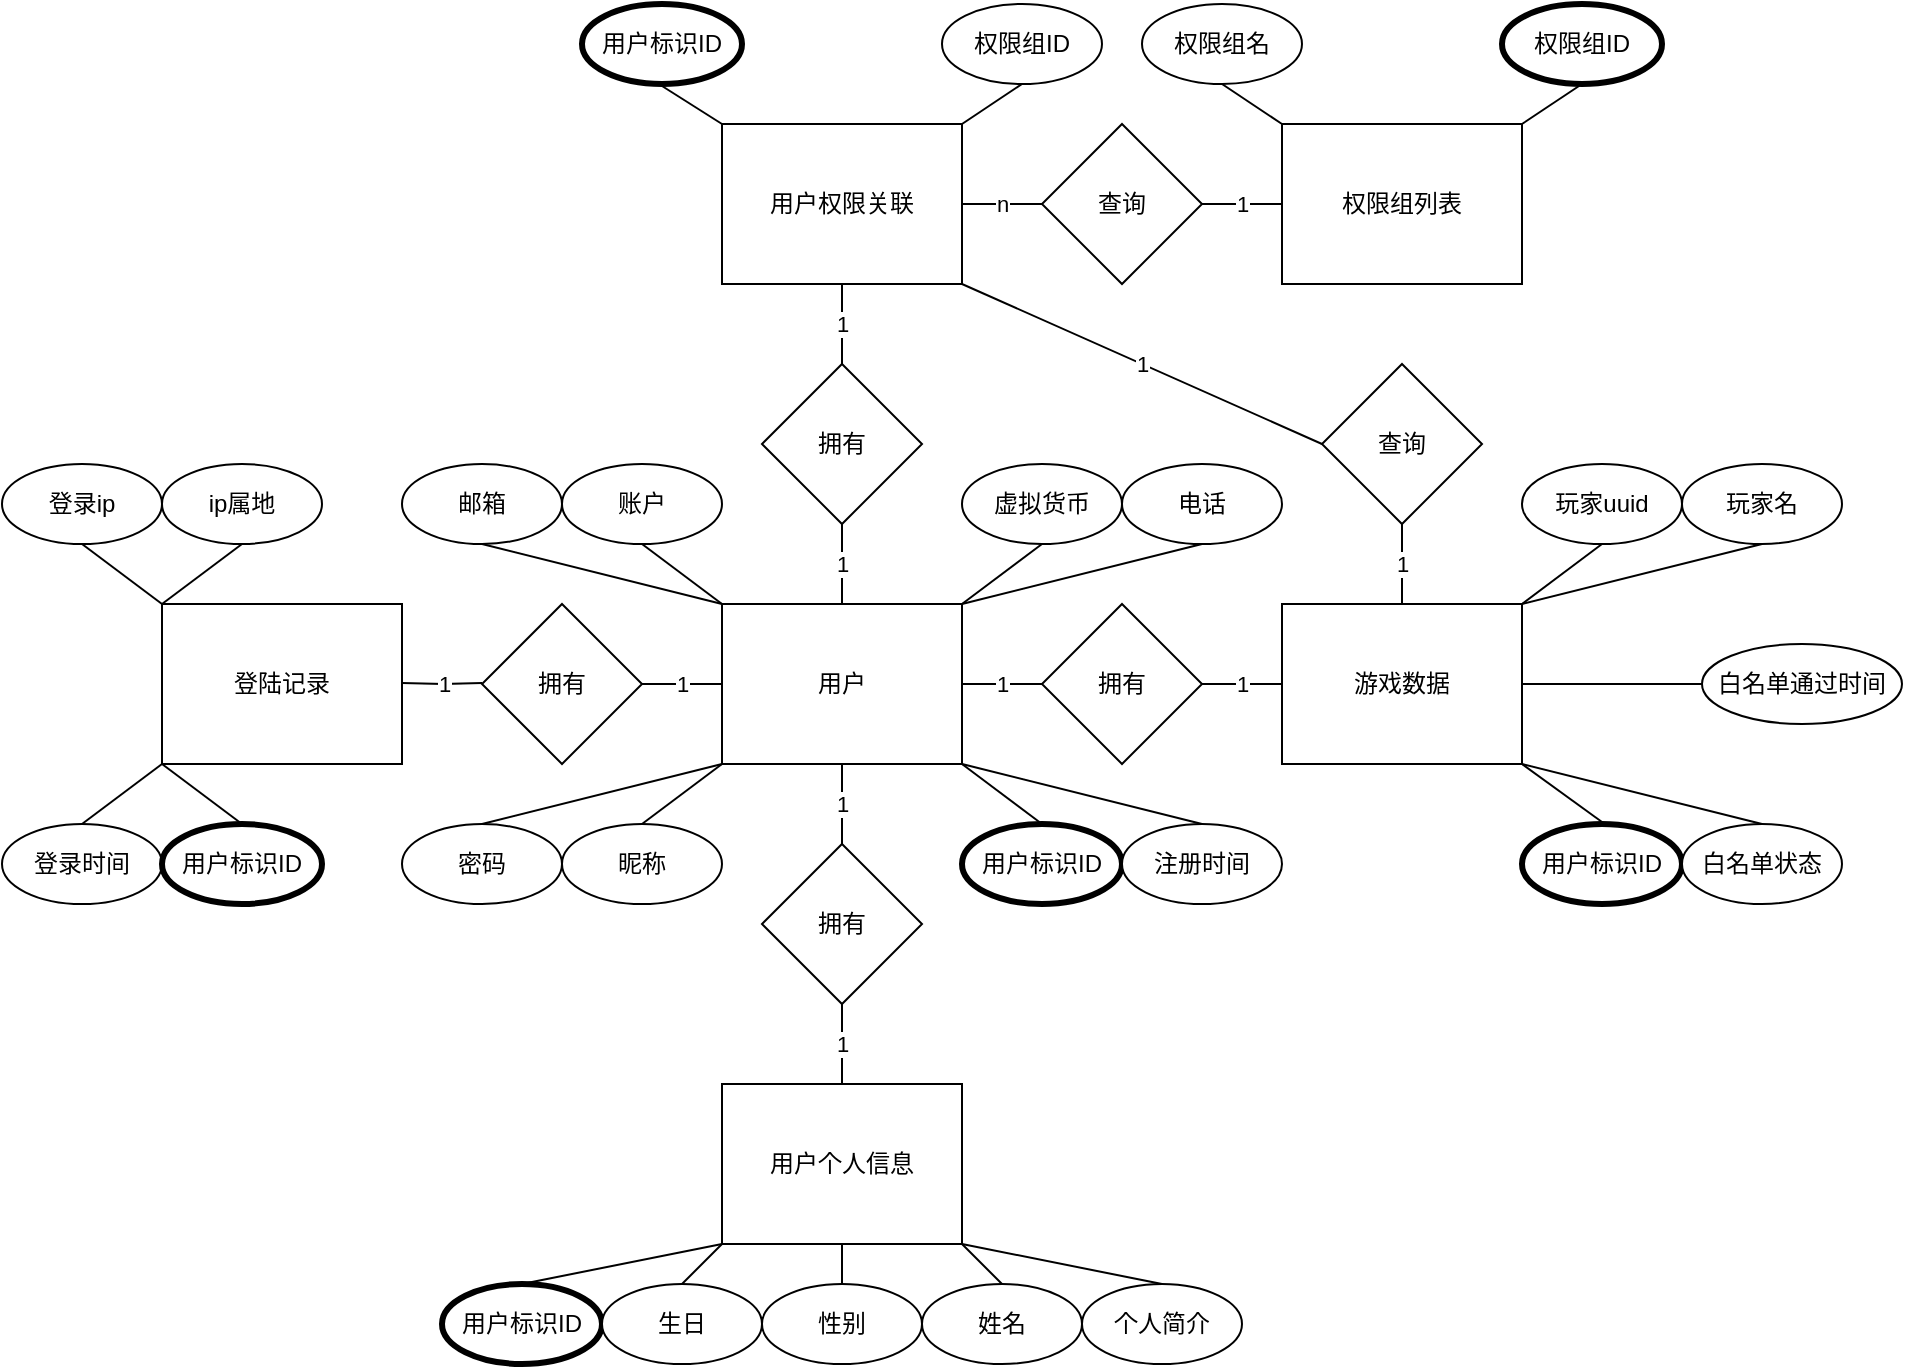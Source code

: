 <mxfile version="24.9.3">
  <diagram id="R2lEEEUBdFMjLlhIrx00" name="Page-1">
    <mxGraphModel dx="1426" dy="793" grid="1" gridSize="10" guides="1" tooltips="1" connect="1" arrows="1" fold="1" page="1" pageScale="1" pageWidth="850" pageHeight="1100" math="0" shadow="0" extFonts="Permanent Marker^https://fonts.googleapis.com/css?family=Permanent+Marker">
      <root>
        <mxCell id="0" />
        <mxCell id="1" parent="0" />
        <mxCell id="uZGWIrorEkLZwzw5laJO-33" value="1" style="edgeStyle=orthogonalEdgeStyle;rounded=0;orthogonalLoop=1;jettySize=auto;html=1;endArrow=none;endFill=0;" parent="1" source="uZGWIrorEkLZwzw5laJO-1" target="uZGWIrorEkLZwzw5laJO-32" edge="1">
          <mxGeometry relative="1" as="geometry" />
        </mxCell>
        <mxCell id="uZGWIrorEkLZwzw5laJO-46" style="rounded=0;orthogonalLoop=1;jettySize=auto;html=1;exitX=0;exitY=1;exitDx=0;exitDy=0;entryX=0.5;entryY=0;entryDx=0;entryDy=0;endArrow=none;endFill=0;" parent="1" source="uZGWIrorEkLZwzw5laJO-1" target="uZGWIrorEkLZwzw5laJO-45" edge="1">
          <mxGeometry relative="1" as="geometry" />
        </mxCell>
        <mxCell id="uZGWIrorEkLZwzw5laJO-1" value="用户" style="rounded=0;whiteSpace=wrap;html=1;" parent="1" vertex="1">
          <mxGeometry x="360" y="360" width="120" height="80" as="geometry" />
        </mxCell>
        <mxCell id="uZGWIrorEkLZwzw5laJO-4" value="拥有" style="rhombus;whiteSpace=wrap;html=1;" parent="1" vertex="1">
          <mxGeometry x="380" y="240" width="80" height="80" as="geometry" />
        </mxCell>
        <mxCell id="uZGWIrorEkLZwzw5laJO-10" value="1" style="rounded=0;orthogonalLoop=1;jettySize=auto;html=1;exitX=0.5;exitY=1;exitDx=0;exitDy=0;entryX=0.5;entryY=0;entryDx=0;entryDy=0;endArrow=none;endFill=0;" parent="1" source="uZGWIrorEkLZwzw5laJO-6" target="uZGWIrorEkLZwzw5laJO-4" edge="1">
          <mxGeometry relative="1" as="geometry" />
        </mxCell>
        <mxCell id="uZGWIrorEkLZwzw5laJO-13" value="n" style="rounded=0;orthogonalLoop=1;jettySize=auto;html=1;exitX=1;exitY=0.5;exitDx=0;exitDy=0;entryX=0;entryY=0.5;entryDx=0;entryDy=0;endArrow=none;endFill=0;" parent="1" source="uZGWIrorEkLZwzw5laJO-6" target="uZGWIrorEkLZwzw5laJO-11" edge="1">
          <mxGeometry relative="1" as="geometry" />
        </mxCell>
        <mxCell id="uZGWIrorEkLZwzw5laJO-6" value="用户权限关联" style="rounded=0;whiteSpace=wrap;html=1;" parent="1" vertex="1">
          <mxGeometry x="360" y="120" width="120" height="80" as="geometry" />
        </mxCell>
        <mxCell id="uZGWIrorEkLZwzw5laJO-9" value="1" style="endArrow=none;html=1;rounded=0;entryX=0.5;entryY=1;entryDx=0;entryDy=0;endFill=0;" parent="1" target="uZGWIrorEkLZwzw5laJO-4" edge="1">
          <mxGeometry width="50" height="50" relative="1" as="geometry">
            <mxPoint x="420" y="360" as="sourcePoint" />
            <mxPoint x="450" y="380" as="targetPoint" />
            <Array as="points" />
            <mxPoint as="offset" />
          </mxGeometry>
        </mxCell>
        <mxCell id="uZGWIrorEkLZwzw5laJO-14" value="1" style="rounded=0;orthogonalLoop=1;jettySize=auto;html=1;exitX=1;exitY=0.5;exitDx=0;exitDy=0;entryX=0;entryY=0.5;entryDx=0;entryDy=0;endArrow=none;endFill=0;" parent="1" source="uZGWIrorEkLZwzw5laJO-11" target="uZGWIrorEkLZwzw5laJO-12" edge="1">
          <mxGeometry relative="1" as="geometry" />
        </mxCell>
        <mxCell id="uZGWIrorEkLZwzw5laJO-11" value="查询" style="rhombus;whiteSpace=wrap;html=1;" parent="1" vertex="1">
          <mxGeometry x="520" y="120" width="80" height="80" as="geometry" />
        </mxCell>
        <mxCell id="uZGWIrorEkLZwzw5laJO-18" value="1" style="rounded=0;orthogonalLoop=1;jettySize=auto;html=1;exitX=1;exitY=1;exitDx=0;exitDy=0;endArrow=none;endFill=0;entryX=0;entryY=0.5;entryDx=0;entryDy=0;" parent="1" source="uZGWIrorEkLZwzw5laJO-6" target="uZGWIrorEkLZwzw5laJO-15" edge="1">
          <mxGeometry relative="1" as="geometry" />
        </mxCell>
        <mxCell id="uZGWIrorEkLZwzw5laJO-12" value="权限组列表" style="rounded=0;whiteSpace=wrap;html=1;" parent="1" vertex="1">
          <mxGeometry x="640" y="120" width="120" height="80" as="geometry" />
        </mxCell>
        <mxCell id="uZGWIrorEkLZwzw5laJO-19" value="1" style="rounded=0;orthogonalLoop=1;jettySize=auto;html=1;exitX=0.5;exitY=1;exitDx=0;exitDy=0;entryX=0.5;entryY=0;entryDx=0;entryDy=0;endArrow=none;endFill=0;" parent="1" source="uZGWIrorEkLZwzw5laJO-15" target="uZGWIrorEkLZwzw5laJO-16" edge="1">
          <mxGeometry relative="1" as="geometry" />
        </mxCell>
        <mxCell id="uZGWIrorEkLZwzw5laJO-15" value="查询" style="rhombus;whiteSpace=wrap;html=1;" parent="1" vertex="1">
          <mxGeometry x="660" y="240" width="80" height="80" as="geometry" />
        </mxCell>
        <mxCell id="uZGWIrorEkLZwzw5laJO-16" value="游戏数据" style="rounded=0;whiteSpace=wrap;html=1;" parent="1" vertex="1">
          <mxGeometry x="640" y="360" width="120" height="80" as="geometry" />
        </mxCell>
        <mxCell id="uZGWIrorEkLZwzw5laJO-20" value="1" style="rounded=0;orthogonalLoop=1;jettySize=auto;html=1;exitX=1;exitY=0.5;exitDx=0;exitDy=0;entryX=0;entryY=0.5;entryDx=0;entryDy=0;endArrow=none;endFill=0;" parent="1" source="uZGWIrorEkLZwzw5laJO-17" target="uZGWIrorEkLZwzw5laJO-16" edge="1">
          <mxGeometry relative="1" as="geometry" />
        </mxCell>
        <mxCell id="uZGWIrorEkLZwzw5laJO-21" value="1" style="rounded=0;orthogonalLoop=1;jettySize=auto;html=1;exitX=0;exitY=0.5;exitDx=0;exitDy=0;entryX=1;entryY=0.5;entryDx=0;entryDy=0;endArrow=none;endFill=0;" parent="1" source="uZGWIrorEkLZwzw5laJO-17" target="uZGWIrorEkLZwzw5laJO-1" edge="1">
          <mxGeometry relative="1" as="geometry" />
        </mxCell>
        <mxCell id="uZGWIrorEkLZwzw5laJO-17" value="拥有" style="rhombus;whiteSpace=wrap;html=1;" parent="1" vertex="1">
          <mxGeometry x="520" y="360" width="80" height="80" as="geometry" />
        </mxCell>
        <mxCell id="uZGWIrorEkLZwzw5laJO-23" value="用户个人信息" style="rounded=0;whiteSpace=wrap;html=1;" parent="1" vertex="1">
          <mxGeometry x="360" y="600" width="120" height="80" as="geometry" />
        </mxCell>
        <mxCell id="uZGWIrorEkLZwzw5laJO-24" value="拥有" style="rhombus;whiteSpace=wrap;html=1;" parent="1" vertex="1">
          <mxGeometry x="380" y="480" width="80" height="80" as="geometry" />
        </mxCell>
        <mxCell id="uZGWIrorEkLZwzw5laJO-25" value="1" style="rounded=0;orthogonalLoop=1;jettySize=auto;html=1;exitX=0.5;exitY=1;exitDx=0;exitDy=0;entryX=0.5;entryY=0;entryDx=0;entryDy=0;endArrow=none;endFill=0;" parent="1" target="uZGWIrorEkLZwzw5laJO-24" edge="1">
          <mxGeometry relative="1" as="geometry">
            <mxPoint x="420" y="440" as="sourcePoint" />
          </mxGeometry>
        </mxCell>
        <mxCell id="uZGWIrorEkLZwzw5laJO-27" value="1" style="endArrow=none;html=1;rounded=0;entryX=0.5;entryY=1;entryDx=0;entryDy=0;" parent="1" target="uZGWIrorEkLZwzw5laJO-24" edge="1">
          <mxGeometry width="50" height="50" relative="1" as="geometry">
            <mxPoint x="420" y="600" as="sourcePoint" />
            <mxPoint x="450" y="620" as="targetPoint" />
          </mxGeometry>
        </mxCell>
        <mxCell id="uZGWIrorEkLZwzw5laJO-32" value="拥有" style="rhombus;whiteSpace=wrap;html=1;rounded=0;" parent="1" vertex="1">
          <mxGeometry x="240" y="360" width="80" height="80" as="geometry" />
        </mxCell>
        <mxCell id="uZGWIrorEkLZwzw5laJO-34" value="1" style="edgeStyle=orthogonalEdgeStyle;rounded=0;orthogonalLoop=1;jettySize=auto;html=1;endArrow=none;endFill=0;" parent="1" edge="1">
          <mxGeometry relative="1" as="geometry">
            <mxPoint x="240" y="399.5" as="sourcePoint" />
            <mxPoint x="200" y="399.5" as="targetPoint" />
          </mxGeometry>
        </mxCell>
        <mxCell id="uZGWIrorEkLZwzw5laJO-35" value="登陆记录" style="rounded=0;whiteSpace=wrap;html=1;" parent="1" vertex="1">
          <mxGeometry x="80" y="360" width="120" height="80" as="geometry" />
        </mxCell>
        <mxCell id="uZGWIrorEkLZwzw5laJO-41" style="rounded=0;orthogonalLoop=1;jettySize=auto;html=1;exitX=0.5;exitY=0;exitDx=0;exitDy=0;entryX=1;entryY=1;entryDx=0;entryDy=0;endArrow=none;endFill=0;" parent="1" source="uZGWIrorEkLZwzw5laJO-36" target="uZGWIrorEkLZwzw5laJO-1" edge="1">
          <mxGeometry relative="1" as="geometry" />
        </mxCell>
        <mxCell id="uZGWIrorEkLZwzw5laJO-36" value="用户标识ID" style="ellipse;whiteSpace=wrap;html=1;strokeWidth=3;" parent="1" vertex="1">
          <mxGeometry x="480" y="470" width="80" height="40" as="geometry" />
        </mxCell>
        <mxCell id="uZGWIrorEkLZwzw5laJO-42" style="rounded=0;orthogonalLoop=1;jettySize=auto;html=1;exitX=0.5;exitY=0;exitDx=0;exitDy=0;entryX=1;entryY=1;entryDx=0;entryDy=0;endArrow=none;endFill=0;" parent="1" source="uZGWIrorEkLZwzw5laJO-40" target="uZGWIrorEkLZwzw5laJO-1" edge="1">
          <mxGeometry relative="1" as="geometry" />
        </mxCell>
        <mxCell id="uZGWIrorEkLZwzw5laJO-40" value="注册时间" style="ellipse;whiteSpace=wrap;html=1;" parent="1" vertex="1">
          <mxGeometry x="560" y="470" width="80" height="40" as="geometry" />
        </mxCell>
        <mxCell id="uZGWIrorEkLZwzw5laJO-43" value="昵称" style="ellipse;whiteSpace=wrap;html=1;" parent="1" vertex="1">
          <mxGeometry x="280" y="470" width="80" height="40" as="geometry" />
        </mxCell>
        <mxCell id="uZGWIrorEkLZwzw5laJO-44" style="rounded=0;orthogonalLoop=1;jettySize=auto;html=1;exitX=0.5;exitY=0;exitDx=0;exitDy=0;entryX=0;entryY=1;entryDx=0;entryDy=0;endArrow=none;endFill=0;" parent="1" source="uZGWIrorEkLZwzw5laJO-43" target="uZGWIrorEkLZwzw5laJO-1" edge="1">
          <mxGeometry relative="1" as="geometry">
            <mxPoint x="530" y="480" as="sourcePoint" />
            <mxPoint x="490" y="450" as="targetPoint" />
            <Array as="points" />
          </mxGeometry>
        </mxCell>
        <mxCell id="uZGWIrorEkLZwzw5laJO-45" value="密码" style="ellipse;whiteSpace=wrap;html=1;" parent="1" vertex="1">
          <mxGeometry x="200" y="470" width="80" height="40" as="geometry" />
        </mxCell>
        <mxCell id="uZGWIrorEkLZwzw5laJO-48" style="rounded=0;orthogonalLoop=1;jettySize=auto;html=1;exitX=0.5;exitY=1;exitDx=0;exitDy=0;entryX=0;entryY=0;entryDx=0;entryDy=0;endArrow=none;endFill=0;" parent="1" source="uZGWIrorEkLZwzw5laJO-47" target="uZGWIrorEkLZwzw5laJO-1" edge="1">
          <mxGeometry relative="1" as="geometry" />
        </mxCell>
        <mxCell id="uZGWIrorEkLZwzw5laJO-47" value="账户" style="ellipse;whiteSpace=wrap;html=1;" parent="1" vertex="1">
          <mxGeometry x="280" y="290" width="80" height="40" as="geometry" />
        </mxCell>
        <mxCell id="uZGWIrorEkLZwzw5laJO-50" style="rounded=0;orthogonalLoop=1;jettySize=auto;html=1;exitX=0.5;exitY=1;exitDx=0;exitDy=0;entryX=0;entryY=0;entryDx=0;entryDy=0;endArrow=none;endFill=0;" parent="1" source="uZGWIrorEkLZwzw5laJO-49" target="uZGWIrorEkLZwzw5laJO-1" edge="1">
          <mxGeometry relative="1" as="geometry" />
        </mxCell>
        <mxCell id="uZGWIrorEkLZwzw5laJO-49" value="邮箱" style="ellipse;whiteSpace=wrap;html=1;" parent="1" vertex="1">
          <mxGeometry x="200" y="290" width="80" height="40" as="geometry" />
        </mxCell>
        <mxCell id="uZGWIrorEkLZwzw5laJO-51" value="虚拟货币" style="ellipse;whiteSpace=wrap;html=1;" parent="1" vertex="1">
          <mxGeometry x="480" y="290" width="80" height="40" as="geometry" />
        </mxCell>
        <mxCell id="uZGWIrorEkLZwzw5laJO-54" style="rounded=0;orthogonalLoop=1;jettySize=auto;html=1;exitX=0.5;exitY=1;exitDx=0;exitDy=0;endArrow=none;endFill=0;" parent="1" source="uZGWIrorEkLZwzw5laJO-52" edge="1">
          <mxGeometry relative="1" as="geometry">
            <mxPoint x="480" y="360" as="targetPoint" />
          </mxGeometry>
        </mxCell>
        <mxCell id="uZGWIrorEkLZwzw5laJO-52" value="电话" style="ellipse;whiteSpace=wrap;html=1;" parent="1" vertex="1">
          <mxGeometry x="560" y="290" width="80" height="40" as="geometry" />
        </mxCell>
        <mxCell id="uZGWIrorEkLZwzw5laJO-53" style="rounded=0;orthogonalLoop=1;jettySize=auto;html=1;exitX=0.5;exitY=1;exitDx=0;exitDy=0;entryX=1;entryY=0;entryDx=0;entryDy=0;endArrow=none;endFill=0;" parent="1" source="uZGWIrorEkLZwzw5laJO-51" target="uZGWIrorEkLZwzw5laJO-1" edge="1">
          <mxGeometry relative="1" as="geometry" />
        </mxCell>
        <mxCell id="uZGWIrorEkLZwzw5laJO-58" style="rounded=0;orthogonalLoop=1;jettySize=auto;html=1;exitX=0.5;exitY=0;exitDx=0;exitDy=0;entryX=0;entryY=1;entryDx=0;entryDy=0;endArrow=none;endFill=0;" parent="1" source="uZGWIrorEkLZwzw5laJO-57" target="uZGWIrorEkLZwzw5laJO-35" edge="1">
          <mxGeometry relative="1" as="geometry" />
        </mxCell>
        <mxCell id="uZGWIrorEkLZwzw5laJO-57" value="登录时间" style="ellipse;whiteSpace=wrap;html=1;" parent="1" vertex="1">
          <mxGeometry y="470" width="80" height="40" as="geometry" />
        </mxCell>
        <mxCell id="uZGWIrorEkLZwzw5laJO-60" style="rounded=0;orthogonalLoop=1;jettySize=auto;html=1;exitX=0.5;exitY=0;exitDx=0;exitDy=0;entryX=0;entryY=1;entryDx=0;entryDy=0;endArrow=none;endFill=0;" parent="1" source="uZGWIrorEkLZwzw5laJO-59" target="uZGWIrorEkLZwzw5laJO-35" edge="1">
          <mxGeometry relative="1" as="geometry" />
        </mxCell>
        <mxCell id="uZGWIrorEkLZwzw5laJO-59" value="用户标识ID" style="ellipse;whiteSpace=wrap;html=1;strokeWidth=3;" parent="1" vertex="1">
          <mxGeometry x="80" y="470" width="80" height="40" as="geometry" />
        </mxCell>
        <mxCell id="uZGWIrorEkLZwzw5laJO-62" style="rounded=0;orthogonalLoop=1;jettySize=auto;html=1;exitX=0.5;exitY=1;exitDx=0;exitDy=0;entryX=0;entryY=0;entryDx=0;entryDy=0;endArrow=none;endFill=0;" parent="1" source="uZGWIrorEkLZwzw5laJO-61" target="uZGWIrorEkLZwzw5laJO-35" edge="1">
          <mxGeometry relative="1" as="geometry" />
        </mxCell>
        <mxCell id="uZGWIrorEkLZwzw5laJO-61" value="登录ip" style="ellipse;whiteSpace=wrap;html=1;" parent="1" vertex="1">
          <mxGeometry y="290" width="80" height="40" as="geometry" />
        </mxCell>
        <mxCell id="uZGWIrorEkLZwzw5laJO-64" style="rounded=0;orthogonalLoop=1;jettySize=auto;html=1;exitX=0.5;exitY=0;exitDx=0;exitDy=0;entryX=0;entryY=1;entryDx=0;entryDy=0;endArrow=none;endFill=0;" parent="1" source="uZGWIrorEkLZwzw5laJO-63" target="uZGWIrorEkLZwzw5laJO-23" edge="1">
          <mxGeometry relative="1" as="geometry" />
        </mxCell>
        <mxCell id="uZGWIrorEkLZwzw5laJO-63" value="用户标识ID" style="ellipse;whiteSpace=wrap;html=1;strokeWidth=3;" parent="1" vertex="1">
          <mxGeometry x="220" y="700" width="80" height="40" as="geometry" />
        </mxCell>
        <mxCell id="uZGWIrorEkLZwzw5laJO-68" style="rounded=0;orthogonalLoop=1;jettySize=auto;html=1;exitX=0.5;exitY=0;exitDx=0;exitDy=0;entryX=0;entryY=1;entryDx=0;entryDy=0;endArrow=none;endFill=0;" parent="1" source="uZGWIrorEkLZwzw5laJO-65" target="uZGWIrorEkLZwzw5laJO-23" edge="1">
          <mxGeometry relative="1" as="geometry" />
        </mxCell>
        <mxCell id="uZGWIrorEkLZwzw5laJO-65" value="生日" style="ellipse;whiteSpace=wrap;html=1;" parent="1" vertex="1">
          <mxGeometry x="300" y="700" width="80" height="40" as="geometry" />
        </mxCell>
        <mxCell id="uZGWIrorEkLZwzw5laJO-69" style="rounded=0;orthogonalLoop=1;jettySize=auto;html=1;exitX=0.5;exitY=0;exitDx=0;exitDy=0;entryX=0.5;entryY=1;entryDx=0;entryDy=0;endArrow=none;endFill=0;" parent="1" source="uZGWIrorEkLZwzw5laJO-66" target="uZGWIrorEkLZwzw5laJO-23" edge="1">
          <mxGeometry relative="1" as="geometry" />
        </mxCell>
        <mxCell id="uZGWIrorEkLZwzw5laJO-66" value="性别" style="ellipse;whiteSpace=wrap;html=1;" parent="1" vertex="1">
          <mxGeometry x="380" y="700" width="80" height="40" as="geometry" />
        </mxCell>
        <mxCell id="uZGWIrorEkLZwzw5laJO-71" style="rounded=0;orthogonalLoop=1;jettySize=auto;html=1;exitX=0.5;exitY=0;exitDx=0;exitDy=0;endArrow=none;endFill=0;" parent="1" source="uZGWIrorEkLZwzw5laJO-67" edge="1">
          <mxGeometry relative="1" as="geometry">
            <mxPoint x="480" y="680" as="targetPoint" />
          </mxGeometry>
        </mxCell>
        <mxCell id="uZGWIrorEkLZwzw5laJO-67" value="姓名" style="ellipse;whiteSpace=wrap;html=1;" parent="1" vertex="1">
          <mxGeometry x="460" y="700" width="80" height="40" as="geometry" />
        </mxCell>
        <mxCell id="uZGWIrorEkLZwzw5laJO-72" style="rounded=0;orthogonalLoop=1;jettySize=auto;html=1;exitX=0.5;exitY=0;exitDx=0;exitDy=0;endArrow=none;endFill=0;entryX=1;entryY=1;entryDx=0;entryDy=0;" parent="1" source="uZGWIrorEkLZwzw5laJO-73" target="uZGWIrorEkLZwzw5laJO-23" edge="1">
          <mxGeometry relative="1" as="geometry">
            <mxPoint x="560" y="680" as="targetPoint" />
          </mxGeometry>
        </mxCell>
        <mxCell id="uZGWIrorEkLZwzw5laJO-73" value="个人简介" style="ellipse;whiteSpace=wrap;html=1;" parent="1" vertex="1">
          <mxGeometry x="540" y="700" width="80" height="40" as="geometry" />
        </mxCell>
        <mxCell id="uZGWIrorEkLZwzw5laJO-76" style="rounded=0;orthogonalLoop=1;jettySize=auto;html=1;exitX=0.5;exitY=0;exitDx=0;exitDy=0;entryX=1;entryY=1;entryDx=0;entryDy=0;endArrow=none;endFill=0;" parent="1" source="uZGWIrorEkLZwzw5laJO-75" target="uZGWIrorEkLZwzw5laJO-16" edge="1">
          <mxGeometry relative="1" as="geometry" />
        </mxCell>
        <mxCell id="uZGWIrorEkLZwzw5laJO-75" value="用户标识ID" style="ellipse;whiteSpace=wrap;html=1;strokeWidth=3;perimeterSpacing=1;" parent="1" vertex="1">
          <mxGeometry x="760" y="470" width="80" height="40" as="geometry" />
        </mxCell>
        <mxCell id="uZGWIrorEkLZwzw5laJO-78" style="rounded=0;orthogonalLoop=1;jettySize=auto;html=1;exitX=0.5;exitY=0;exitDx=0;exitDy=0;entryX=1;entryY=1;entryDx=0;entryDy=0;endArrow=none;endFill=0;" parent="1" source="uZGWIrorEkLZwzw5laJO-77" target="uZGWIrorEkLZwzw5laJO-16" edge="1">
          <mxGeometry relative="1" as="geometry" />
        </mxCell>
        <mxCell id="uZGWIrorEkLZwzw5laJO-77" value="白名单状态" style="ellipse;whiteSpace=wrap;html=1;" parent="1" vertex="1">
          <mxGeometry x="840" y="470" width="80" height="40" as="geometry" />
        </mxCell>
        <mxCell id="uZGWIrorEkLZwzw5laJO-80" style="rounded=0;orthogonalLoop=1;jettySize=auto;html=1;exitX=0.5;exitY=1;exitDx=0;exitDy=0;entryX=1;entryY=0;entryDx=0;entryDy=0;endArrow=none;endFill=0;" parent="1" source="uZGWIrorEkLZwzw5laJO-79" target="uZGWIrorEkLZwzw5laJO-16" edge="1">
          <mxGeometry relative="1" as="geometry" />
        </mxCell>
        <mxCell id="uZGWIrorEkLZwzw5laJO-79" value="玩家uuid" style="ellipse;whiteSpace=wrap;html=1;strokeWidth=1;" parent="1" vertex="1">
          <mxGeometry x="760" y="290" width="80" height="40" as="geometry" />
        </mxCell>
        <mxCell id="uZGWIrorEkLZwzw5laJO-82" style="rounded=0;orthogonalLoop=1;jettySize=auto;html=1;exitX=0.5;exitY=1;exitDx=0;exitDy=0;entryX=1;entryY=0;entryDx=0;entryDy=0;endArrow=none;endFill=0;" parent="1" source="uZGWIrorEkLZwzw5laJO-81" target="uZGWIrorEkLZwzw5laJO-16" edge="1">
          <mxGeometry relative="1" as="geometry" />
        </mxCell>
        <mxCell id="uZGWIrorEkLZwzw5laJO-81" value="玩家名" style="ellipse;whiteSpace=wrap;html=1;strokeWidth=1;" parent="1" vertex="1">
          <mxGeometry x="840" y="290" width="80" height="40" as="geometry" />
        </mxCell>
        <mxCell id="uZGWIrorEkLZwzw5laJO-84" style="rounded=0;orthogonalLoop=1;jettySize=auto;html=1;exitX=0.5;exitY=1;exitDx=0;exitDy=0;entryX=0;entryY=0;entryDx=0;entryDy=0;endArrow=none;endFill=0;" parent="1" source="uZGWIrorEkLZwzw5laJO-83" target="uZGWIrorEkLZwzw5laJO-6" edge="1">
          <mxGeometry relative="1" as="geometry" />
        </mxCell>
        <mxCell id="uZGWIrorEkLZwzw5laJO-83" value="用户标识ID" style="ellipse;whiteSpace=wrap;html=1;strokeWidth=3;perimeterSpacing=1;" parent="1" vertex="1">
          <mxGeometry x="290" y="60" width="80" height="40" as="geometry" />
        </mxCell>
        <mxCell id="uZGWIrorEkLZwzw5laJO-85" style="rounded=0;orthogonalLoop=1;jettySize=auto;html=1;exitX=0.5;exitY=1;exitDx=0;exitDy=0;entryX=0;entryY=0;entryDx=0;entryDy=0;endArrow=none;endFill=0;" parent="1" source="uZGWIrorEkLZwzw5laJO-86" edge="1">
          <mxGeometry relative="1" as="geometry">
            <mxPoint x="480" y="120" as="targetPoint" />
          </mxGeometry>
        </mxCell>
        <mxCell id="uZGWIrorEkLZwzw5laJO-86" value="权限组ID" style="ellipse;whiteSpace=wrap;html=1;strokeWidth=1;" parent="1" vertex="1">
          <mxGeometry x="470" y="60" width="80" height="40" as="geometry" />
        </mxCell>
        <mxCell id="uZGWIrorEkLZwzw5laJO-87" style="rounded=0;orthogonalLoop=1;jettySize=auto;html=1;exitX=0.5;exitY=1;exitDx=0;exitDy=0;entryX=0;entryY=0;entryDx=0;entryDy=0;endArrow=none;endFill=0;" parent="1" source="uZGWIrorEkLZwzw5laJO-88" edge="1">
          <mxGeometry relative="1" as="geometry">
            <mxPoint x="760" y="120" as="targetPoint" />
          </mxGeometry>
        </mxCell>
        <mxCell id="uZGWIrorEkLZwzw5laJO-88" value="权限组ID" style="ellipse;whiteSpace=wrap;html=1;strokeWidth=3;" parent="1" vertex="1">
          <mxGeometry x="750" y="60" width="80" height="40" as="geometry" />
        </mxCell>
        <mxCell id="uZGWIrorEkLZwzw5laJO-90" style="rounded=0;orthogonalLoop=1;jettySize=auto;html=1;exitX=0.5;exitY=1;exitDx=0;exitDy=0;entryX=0;entryY=0;entryDx=0;entryDy=0;endArrow=none;endFill=0;" parent="1" source="uZGWIrorEkLZwzw5laJO-89" target="uZGWIrorEkLZwzw5laJO-12" edge="1">
          <mxGeometry relative="1" as="geometry" />
        </mxCell>
        <mxCell id="uZGWIrorEkLZwzw5laJO-89" value="权限组名" style="ellipse;whiteSpace=wrap;html=1;" parent="1" vertex="1">
          <mxGeometry x="570" y="60" width="80" height="40" as="geometry" />
        </mxCell>
        <mxCell id="mj5A9ycUMODc3LYuM4tn-4" style="edgeStyle=orthogonalEdgeStyle;rounded=0;orthogonalLoop=1;jettySize=auto;html=1;exitX=0;exitY=0.5;exitDx=0;exitDy=0;entryX=1;entryY=0.5;entryDx=0;entryDy=0;strokeColor=none;endArrow=none;endFill=0;" edge="1" parent="1" source="mj5A9ycUMODc3LYuM4tn-3" target="uZGWIrorEkLZwzw5laJO-16">
          <mxGeometry relative="1" as="geometry" />
        </mxCell>
        <mxCell id="mj5A9ycUMODc3LYuM4tn-3" value="白名单通过时间" style="ellipse;whiteSpace=wrap;html=1;strokeWidth=1;" vertex="1" parent="1">
          <mxGeometry x="850" y="380" width="100" height="40" as="geometry" />
        </mxCell>
        <mxCell id="mj5A9ycUMODc3LYuM4tn-6" style="rounded=0;orthogonalLoop=1;jettySize=auto;html=1;exitX=0;exitY=0.5;exitDx=0;exitDy=0;endArrow=none;endFill=0;entryX=1;entryY=0.5;entryDx=0;entryDy=0;" edge="1" parent="1" source="mj5A9ycUMODc3LYuM4tn-3" target="uZGWIrorEkLZwzw5laJO-16">
          <mxGeometry relative="1" as="geometry">
            <mxPoint x="770" y="370" as="targetPoint" />
            <mxPoint x="970" y="340" as="sourcePoint" />
          </mxGeometry>
        </mxCell>
        <mxCell id="mj5A9ycUMODc3LYuM4tn-8" value="ip属地" style="ellipse;whiteSpace=wrap;html=1;" vertex="1" parent="1">
          <mxGeometry x="80" y="290" width="80" height="40" as="geometry" />
        </mxCell>
        <mxCell id="mj5A9ycUMODc3LYuM4tn-9" style="rounded=0;orthogonalLoop=1;jettySize=auto;html=1;entryX=0.5;entryY=1;entryDx=0;entryDy=0;endArrow=none;endFill=0;" edge="1" parent="1" target="mj5A9ycUMODc3LYuM4tn-8">
          <mxGeometry relative="1" as="geometry">
            <mxPoint x="80" y="360" as="sourcePoint" />
            <mxPoint x="90" y="370" as="targetPoint" />
          </mxGeometry>
        </mxCell>
      </root>
    </mxGraphModel>
  </diagram>
</mxfile>
